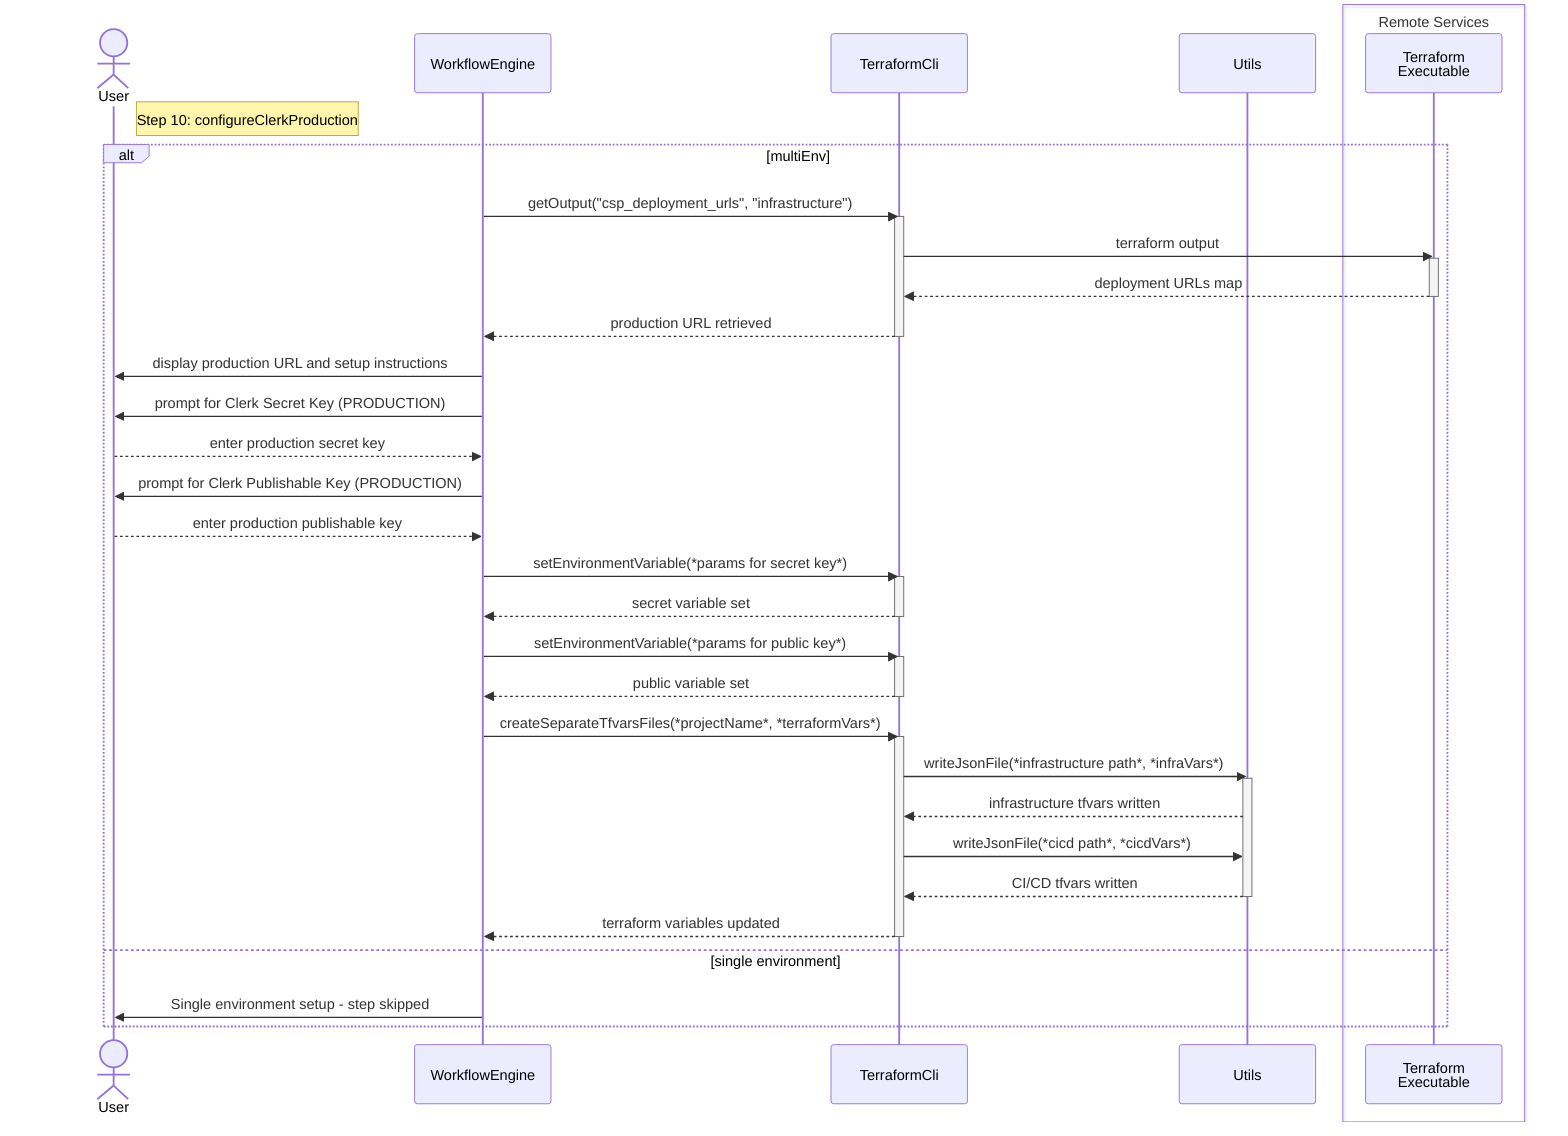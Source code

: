 ---
config:
  theme: default
  look: classic
---
sequenceDiagram
    actor User
    participant WE as WorkflowEngine
    participant TF as TerraformCli
    participant Utils
    
    box Remote Services
    participant TFExec as Terraform<br>Executable
    end
    
    note right of User: Step 10: configureClerkProduction
    
    alt multiEnv
        WE->>TF: getOutput("csp_deployment_urls", "infrastructure")
        activate TF
        TF->>TFExec: terraform output
        activate TFExec
        TFExec-->>TF: deployment URLs map
        deactivate TFExec
        TF-->>WE: production URL retrieved
        deactivate TF
        
        WE->>User: display production URL and setup instructions
        WE->>User: prompt for Clerk Secret Key (PRODUCTION)
        User-->>WE: enter production secret key
        
        WE->>User: prompt for Clerk Publishable Key (PRODUCTION)
        User-->>WE: enter production publishable key
        
        WE->>TF: setEnvironmentVariable(*params for secret key*)
        activate TF
        TF-->>WE: secret variable set
        deactivate TF
        
        WE->>TF: setEnvironmentVariable(*params for public key*)
        activate TF
        TF-->>WE: public variable set
        deactivate TF
        
        WE->>TF: createSeparateTfvarsFiles(*projectName*, *terraformVars*)
        activate TF
        TF->>Utils: writeJsonFile(*infrastructure path*, *infraVars*)
        activate Utils
        Utils-->>TF: infrastructure tfvars written
        TF->>Utils: writeJsonFile(*cicd path*, *cicdVars*)
        Utils-->>TF: CI/CD tfvars written
        deactivate Utils
        TF-->>WE: terraform variables updated
        deactivate TF
        
    else single environment
        WE->>User: Single environment setup - step skipped
    end